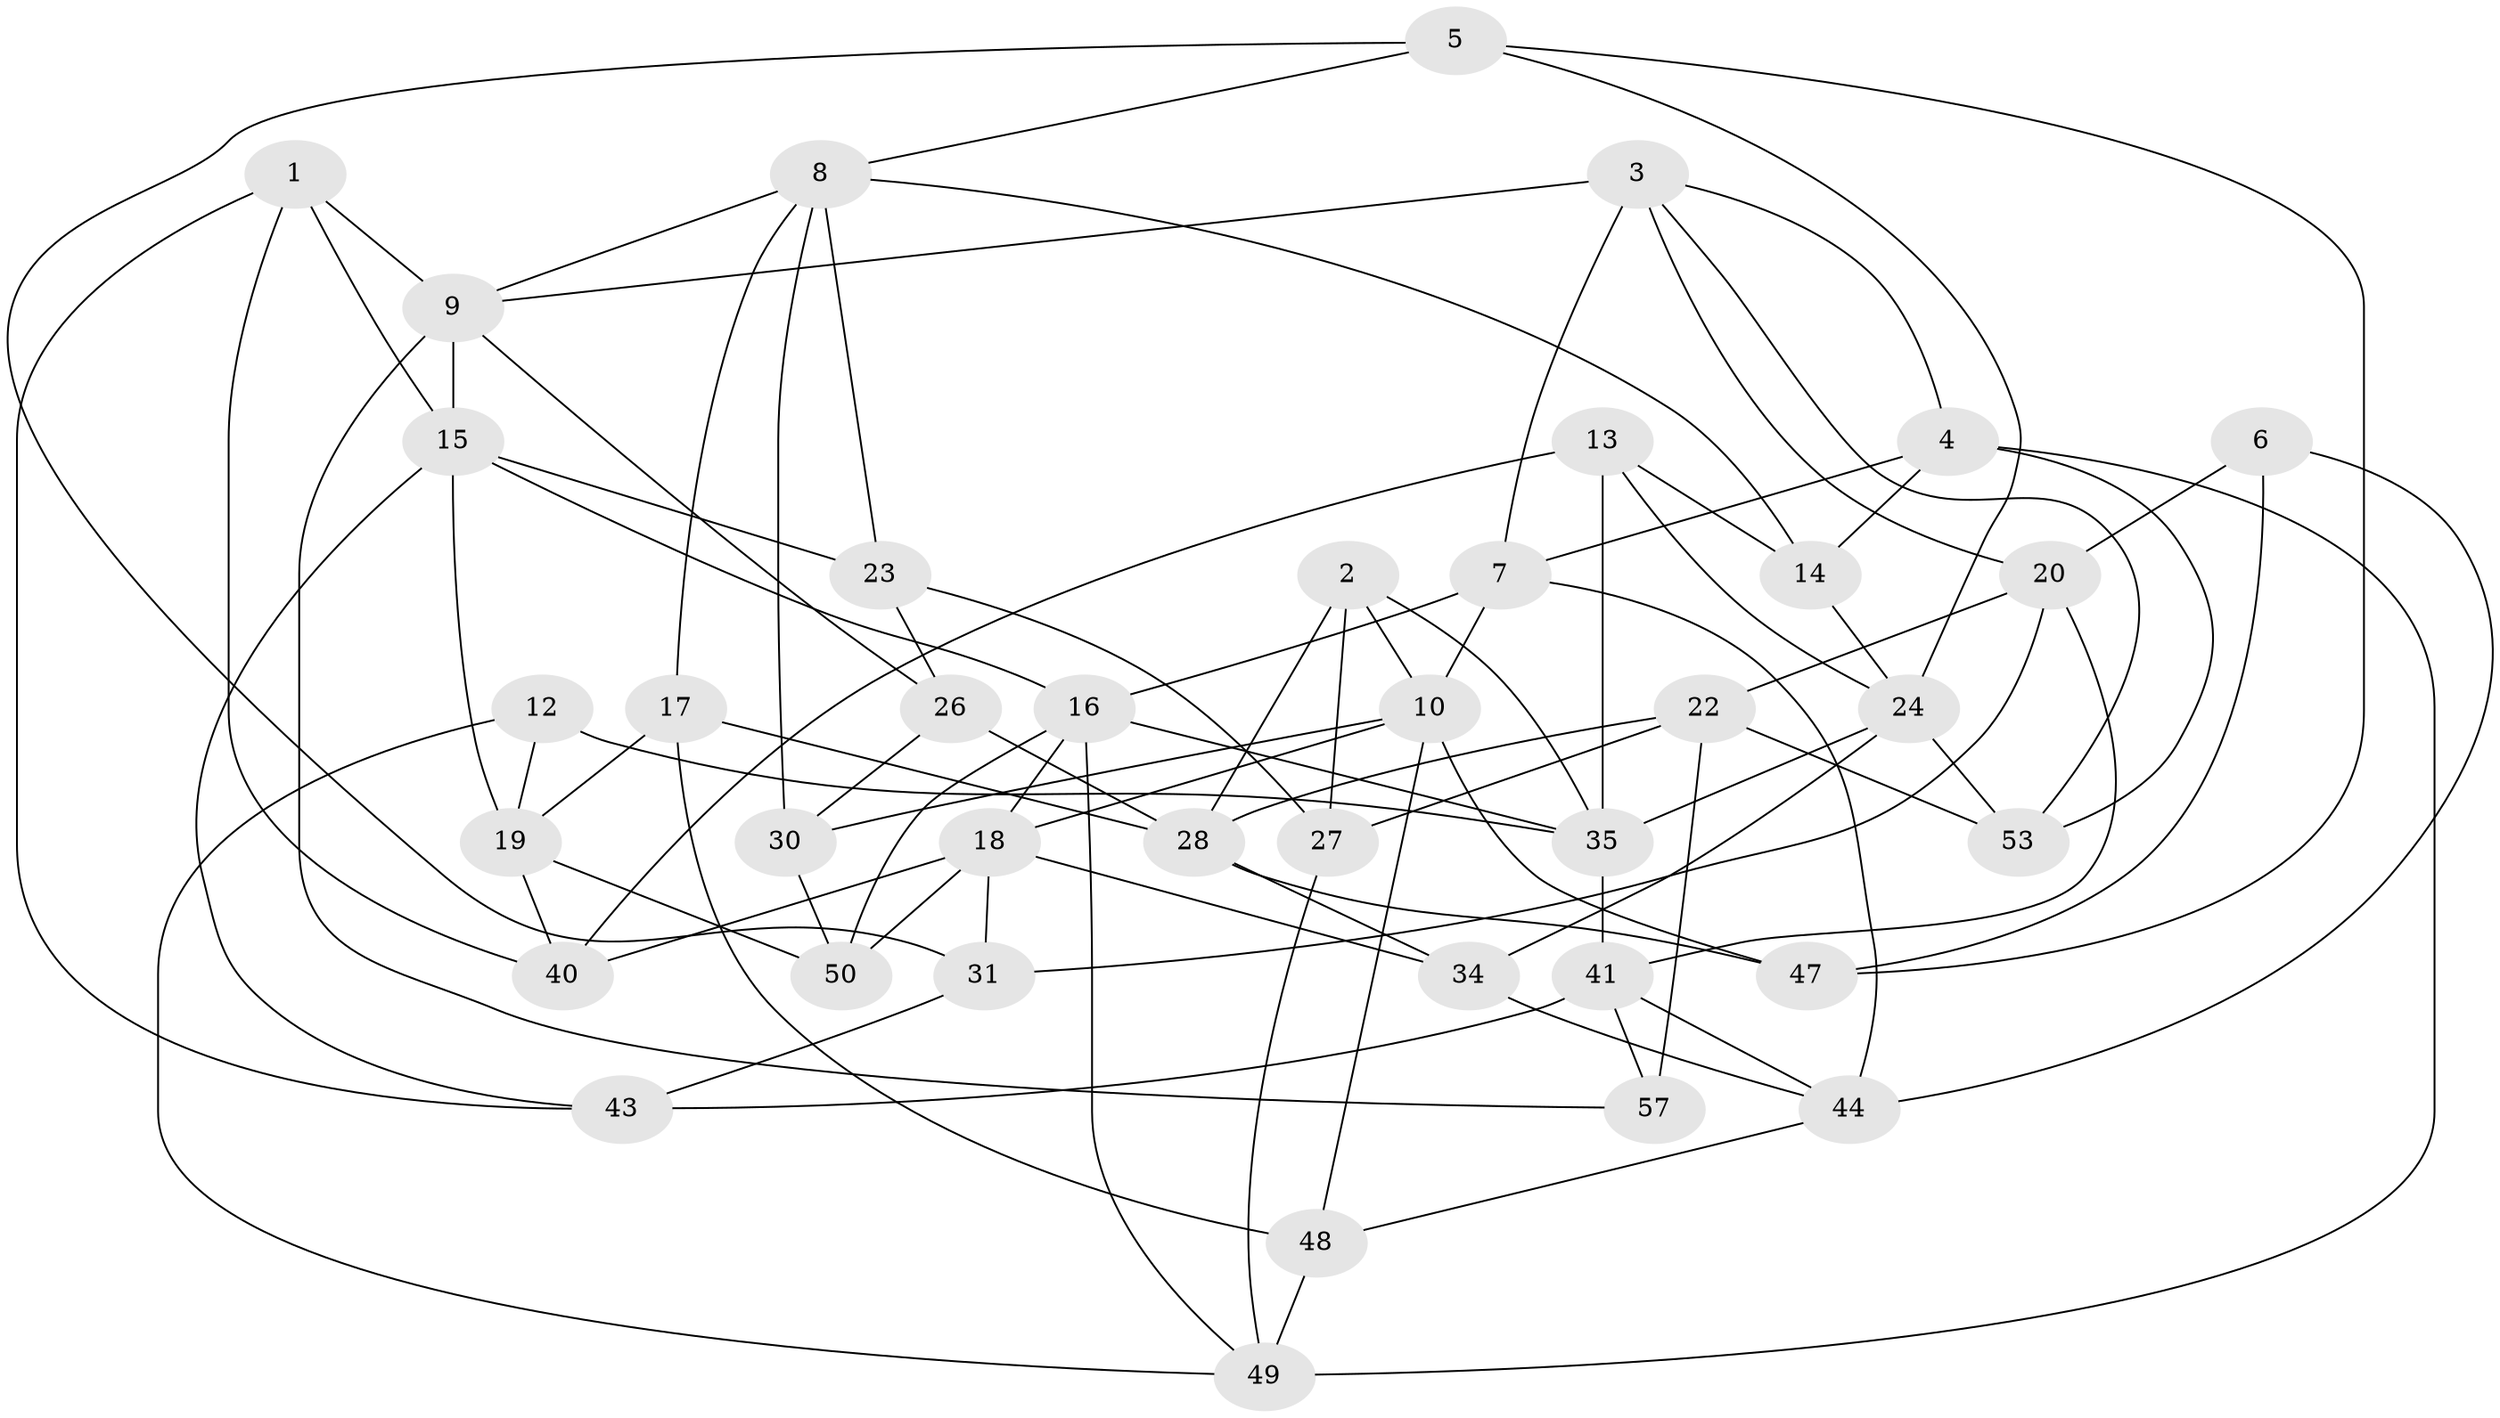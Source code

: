 // Generated by graph-tools (version 1.1) at 2025/52/02/27/25 19:52:33]
// undirected, 39 vertices, 90 edges
graph export_dot {
graph [start="1"]
  node [color=gray90,style=filled];
  1;
  2;
  3 [super="+29"];
  4 [super="+11"];
  5;
  6;
  7 [super="+32"];
  8 [super="+37"];
  9 [super="+42"];
  10 [super="+21"];
  12;
  13;
  14;
  15 [super="+36"];
  16 [super="+38"];
  17;
  18 [super="+33"];
  19 [super="+45"];
  20 [super="+54"];
  22 [super="+46"];
  23;
  24 [super="+25"];
  26;
  27;
  28 [super="+39"];
  30;
  31;
  34;
  35 [super="+55"];
  40;
  41 [super="+52"];
  43;
  44 [super="+51"];
  47;
  48;
  49 [super="+56"];
  50;
  53;
  57;
  1 -- 43;
  1 -- 40;
  1 -- 9;
  1 -- 15;
  2 -- 28;
  2 -- 10;
  2 -- 27;
  2 -- 35;
  3 -- 9;
  3 -- 53;
  3 -- 7 [weight=2];
  3 -- 20;
  3 -- 4;
  4 -- 7;
  4 -- 49 [weight=2];
  4 -- 53;
  4 -- 14;
  5 -- 31;
  5 -- 47;
  5 -- 8;
  5 -- 24;
  6 -- 47;
  6 -- 44 [weight=2];
  6 -- 20;
  7 -- 10;
  7 -- 44;
  7 -- 16;
  8 -- 30;
  8 -- 14;
  8 -- 9;
  8 -- 17;
  8 -- 23;
  9 -- 15;
  9 -- 26;
  9 -- 57;
  10 -- 47;
  10 -- 30;
  10 -- 48;
  10 -- 18;
  12 -- 19 [weight=2];
  12 -- 35;
  12 -- 49;
  13 -- 24;
  13 -- 40;
  13 -- 14;
  13 -- 35;
  14 -- 24;
  15 -- 43;
  15 -- 19;
  15 -- 16;
  15 -- 23;
  16 -- 35;
  16 -- 49;
  16 -- 50;
  16 -- 18;
  17 -- 28;
  17 -- 48;
  17 -- 19;
  18 -- 34;
  18 -- 31;
  18 -- 40;
  18 -- 50;
  19 -- 50;
  19 -- 40;
  20 -- 31;
  20 -- 41 [weight=2];
  20 -- 22;
  22 -- 57 [weight=2];
  22 -- 28;
  22 -- 27;
  22 -- 53;
  23 -- 26;
  23 -- 27;
  24 -- 53;
  24 -- 34;
  24 -- 35;
  26 -- 30;
  26 -- 28;
  27 -- 49;
  28 -- 34;
  28 -- 47;
  30 -- 50;
  31 -- 43;
  34 -- 44;
  35 -- 41;
  41 -- 43;
  41 -- 44;
  41 -- 57;
  44 -- 48;
  48 -- 49;
}
